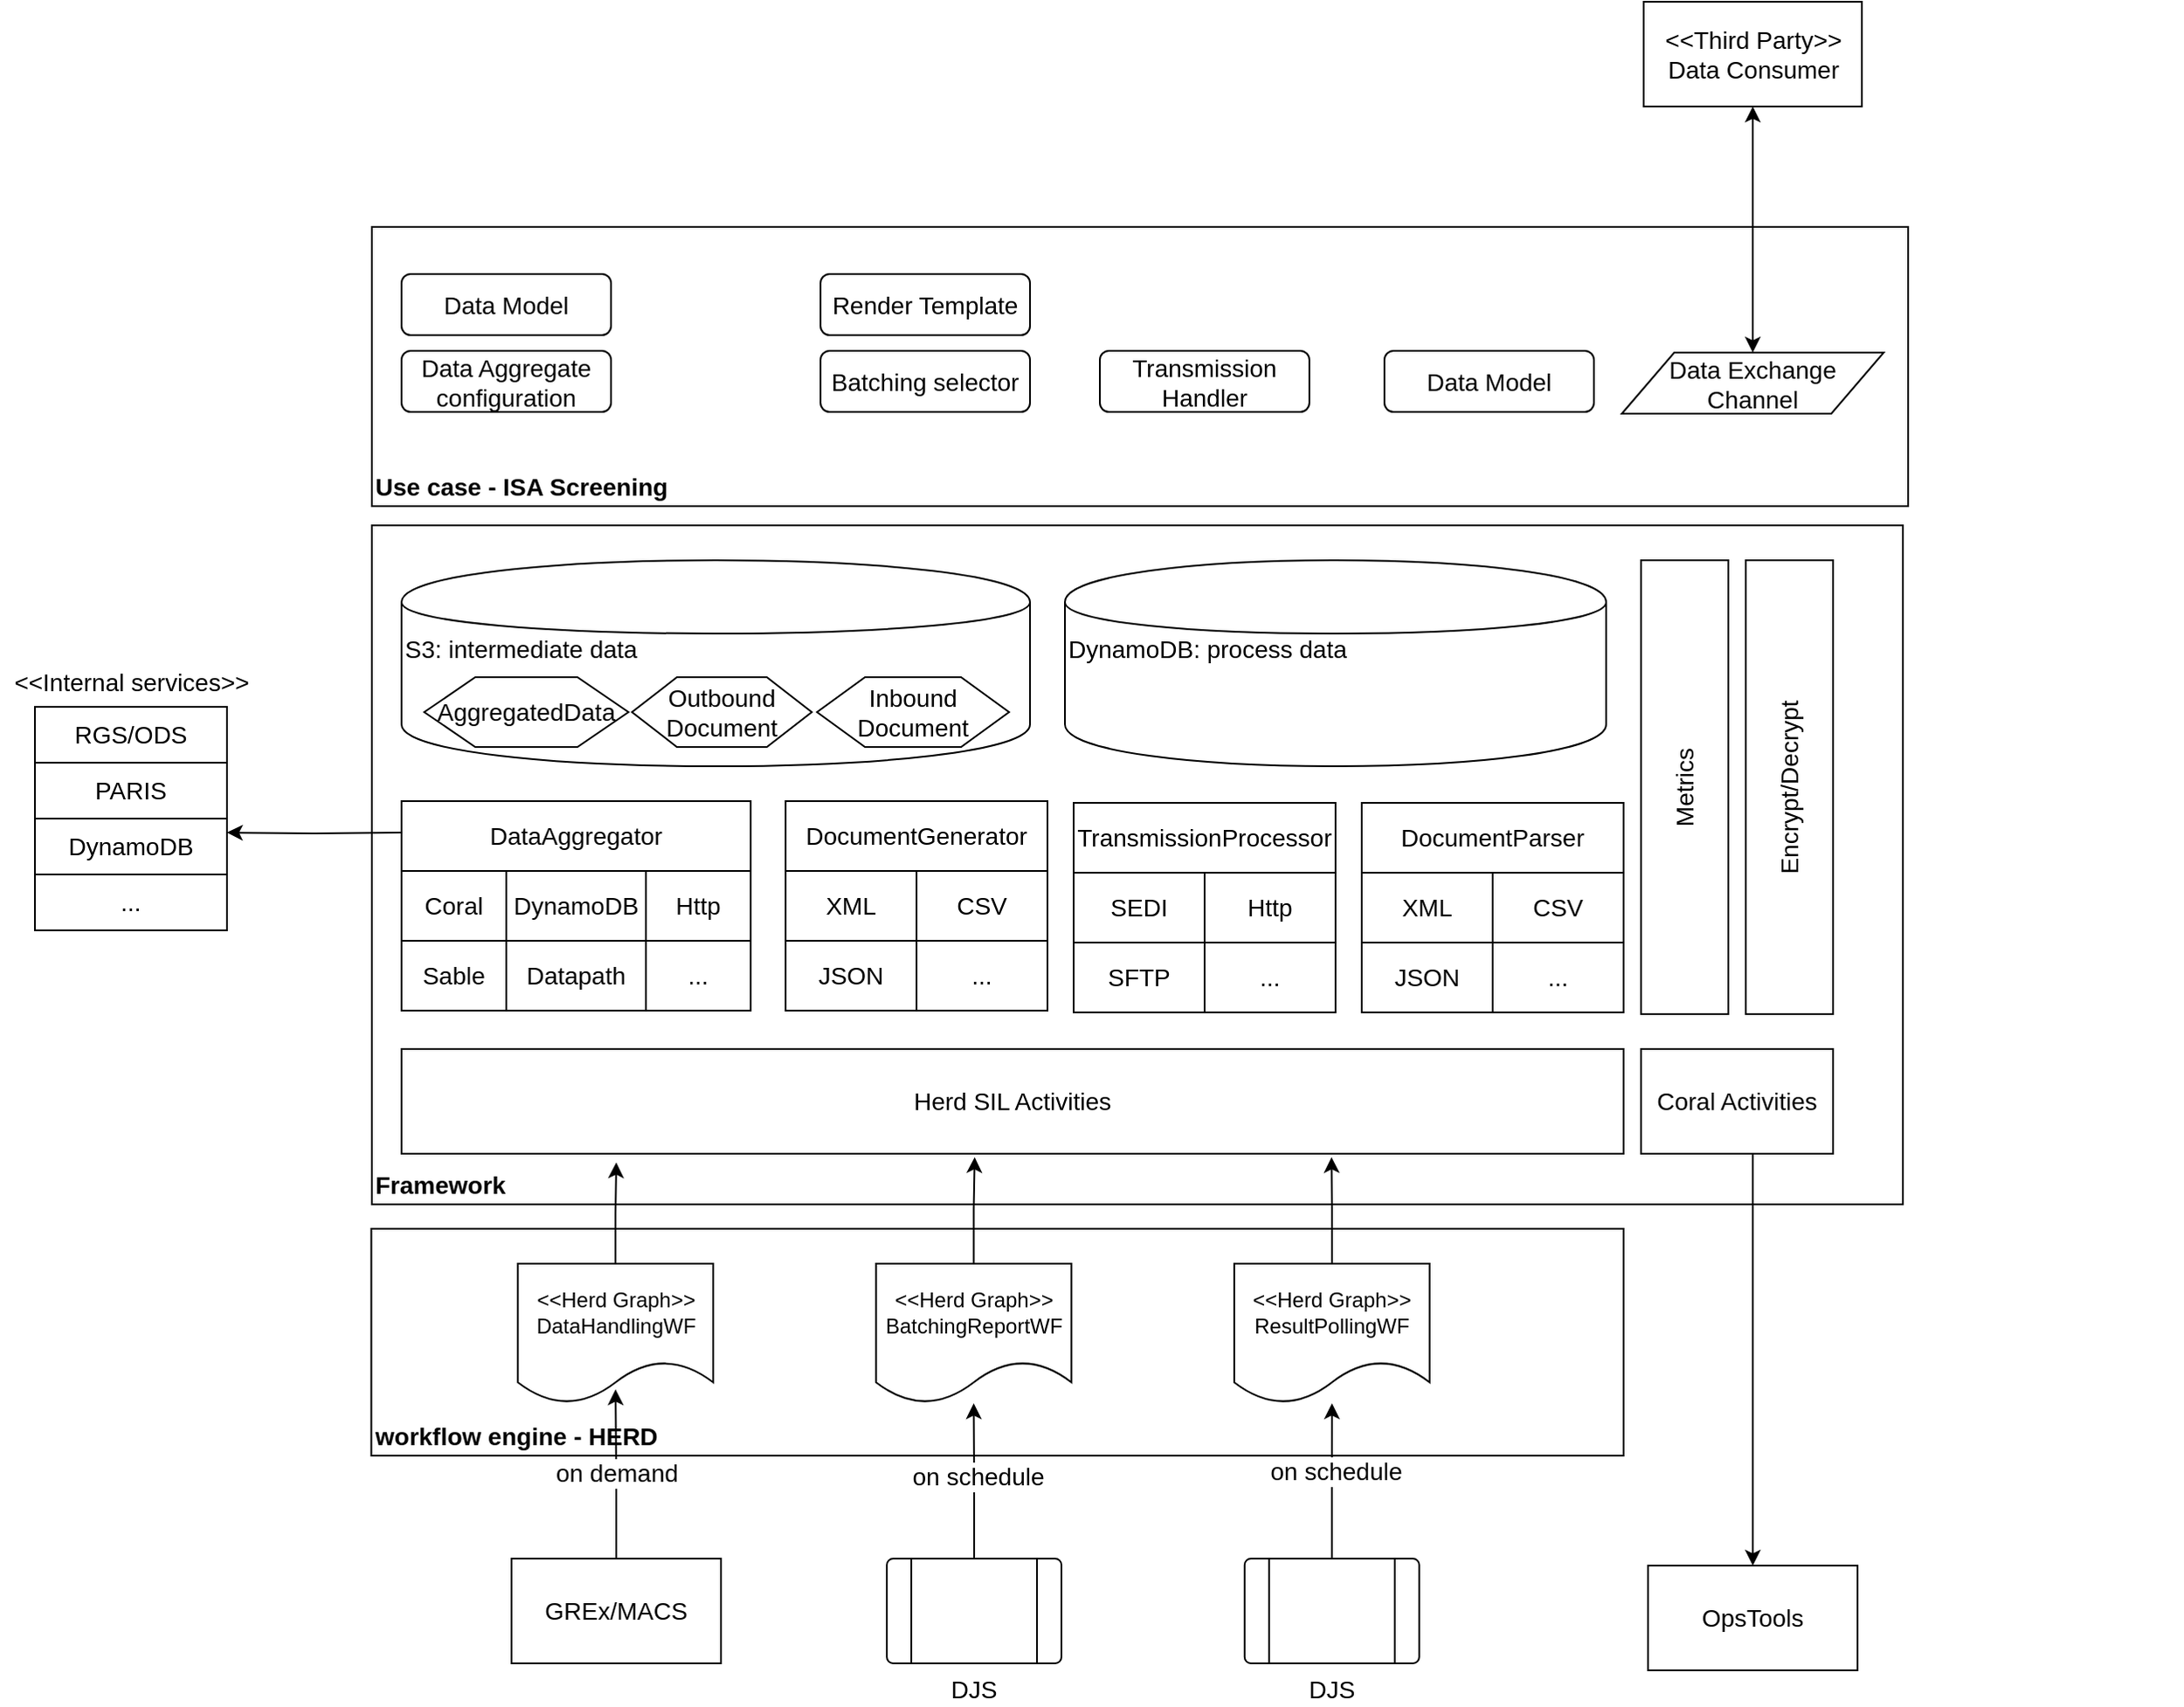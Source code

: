 <mxfile version="12.4.2" type="github" pages="1">
  <diagram id="IsdMuzBa5LZ4HM4UeDoA" name="Page-1">
    <mxGraphModel dx="3310" dy="476" grid="1" gridSize="10" guides="1" tooltips="1" connect="1" arrows="1" fold="1" page="1" pageScale="1" pageWidth="1169" pageHeight="827" math="0" shadow="0">
      <root>
        <mxCell id="0"/>
        <mxCell id="1" parent="0"/>
        <mxCell id="XGGbo2MG5czj7z2PlUCv-52" value="" style="group" vertex="1" connectable="0" parent="1">
          <mxGeometry x="-400" y="1129" width="470" height="230" as="geometry"/>
        </mxCell>
        <mxCell id="XGGbo2MG5czj7z2PlUCv-7" value="Framework" style="rounded=0;whiteSpace=wrap;html=1;fontSize=14;align=left;verticalAlign=bottom;fontStyle=1" vertex="1" parent="XGGbo2MG5czj7z2PlUCv-52">
          <mxGeometry x="-567" y="-159" width="877" height="389" as="geometry"/>
        </mxCell>
        <mxCell id="XGGbo2MG5czj7z2PlUCv-53" value="DocumentParser" style="rounded=0;whiteSpace=wrap;html=1;fontSize=14;" vertex="1" parent="XGGbo2MG5czj7z2PlUCv-52">
          <mxGeometry width="150" height="40" as="geometry"/>
        </mxCell>
        <mxCell id="XGGbo2MG5czj7z2PlUCv-54" value="XML" style="rounded=0;whiteSpace=wrap;html=1;fontSize=14;" vertex="1" parent="XGGbo2MG5czj7z2PlUCv-52">
          <mxGeometry y="40" width="75" height="40" as="geometry"/>
        </mxCell>
        <mxCell id="XGGbo2MG5czj7z2PlUCv-55" value="CSV" style="rounded=0;whiteSpace=wrap;html=1;fontSize=14;" vertex="1" parent="XGGbo2MG5czj7z2PlUCv-52">
          <mxGeometry x="75" y="40" width="75" height="40" as="geometry"/>
        </mxCell>
        <mxCell id="XGGbo2MG5czj7z2PlUCv-56" value="JSON" style="rounded=0;whiteSpace=wrap;html=1;fontSize=14;" vertex="1" parent="XGGbo2MG5czj7z2PlUCv-52">
          <mxGeometry y="80" width="75" height="40" as="geometry"/>
        </mxCell>
        <mxCell id="XGGbo2MG5czj7z2PlUCv-57" value="..." style="rounded=0;whiteSpace=wrap;html=1;fontSize=14;" vertex="1" parent="XGGbo2MG5czj7z2PlUCv-52">
          <mxGeometry x="75" y="80" width="75" height="40" as="geometry"/>
        </mxCell>
        <mxCell id="XGGbo2MG5czj7z2PlUCv-74" value="Herd SIL Activities" style="rounded=0;whiteSpace=wrap;html=1;fontSize=14;align=center;" vertex="1" parent="XGGbo2MG5czj7z2PlUCv-52">
          <mxGeometry x="-550" y="141" width="700" height="60" as="geometry"/>
        </mxCell>
        <mxCell id="XGGbo2MG5czj7z2PlUCv-75" value="Coral Activities" style="rounded=0;whiteSpace=wrap;html=1;fontSize=14;align=center;" vertex="1" parent="XGGbo2MG5czj7z2PlUCv-52">
          <mxGeometry x="160" y="141" width="110" height="60" as="geometry"/>
        </mxCell>
        <mxCell id="XGGbo2MG5czj7z2PlUCv-99" value="DynamoDB: process data" style="shape=cylinder;whiteSpace=wrap;html=1;boundedLbl=1;backgroundOutline=1;fontSize=14;align=left;verticalAlign=top;" vertex="1" parent="XGGbo2MG5czj7z2PlUCv-52">
          <mxGeometry x="-170" y="-139" width="310" height="118" as="geometry"/>
        </mxCell>
        <mxCell id="XGGbo2MG5czj7z2PlUCv-60" value="S3: intermediate data" style="shape=cylinder;whiteSpace=wrap;html=1;boundedLbl=1;backgroundOutline=1;fontSize=14;align=left;verticalAlign=top;" vertex="1" parent="XGGbo2MG5czj7z2PlUCv-52">
          <mxGeometry x="-550" y="-139" width="360" height="118" as="geometry"/>
        </mxCell>
        <mxCell id="XGGbo2MG5czj7z2PlUCv-6" value="" style="group" vertex="1" connectable="0" parent="1">
          <mxGeometry x="-930" y="1373" width="830" height="130" as="geometry"/>
        </mxCell>
        <mxCell id="XGGbo2MG5czj7z2PlUCv-2" value="workflow engine - HERD" style="rounded=0;whiteSpace=wrap;html=1;align=left;verticalAlign=bottom;fontStyle=1;fontSize=14;" vertex="1" parent="XGGbo2MG5czj7z2PlUCv-6">
          <mxGeometry x="-37.3" width="717.3" height="130" as="geometry"/>
        </mxCell>
        <mxCell id="XGGbo2MG5czj7z2PlUCv-3" value="&amp;lt;&amp;lt;Herd Graph&amp;gt;&amp;gt;&lt;br&gt;DataHandlingWF" style="shape=document;whiteSpace=wrap;html=1;boundedLbl=1;" vertex="1" parent="XGGbo2MG5czj7z2PlUCv-6">
          <mxGeometry x="46.629" y="20" width="111.91" height="80" as="geometry"/>
        </mxCell>
        <mxCell id="XGGbo2MG5czj7z2PlUCv-4" value="&amp;lt;&amp;lt;Herd Graph&amp;gt;&amp;gt;&lt;br&gt;BatchingReportWF" style="shape=document;whiteSpace=wrap;html=1;boundedLbl=1;" vertex="1" parent="XGGbo2MG5czj7z2PlUCv-6">
          <mxGeometry x="251.798" y="20" width="111.91" height="80" as="geometry"/>
        </mxCell>
        <mxCell id="XGGbo2MG5czj7z2PlUCv-5" value="&amp;lt;&amp;lt;Herd Graph&amp;gt;&amp;gt;&lt;br&gt;ResultPollingWF" style="shape=document;whiteSpace=wrap;html=1;boundedLbl=1;" vertex="1" parent="XGGbo2MG5czj7z2PlUCv-6">
          <mxGeometry x="456.966" y="20" width="111.91" height="80" as="geometry"/>
        </mxCell>
        <mxCell id="XGGbo2MG5czj7z2PlUCv-8" value="Use case - ISA Screening" style="rounded=0;whiteSpace=wrap;html=1;fontSize=14;align=left;verticalAlign=bottom;fontStyle=1" vertex="1" parent="1">
          <mxGeometry x="-967" y="799" width="880" height="160" as="geometry"/>
        </mxCell>
        <mxCell id="XGGbo2MG5czj7z2PlUCv-14" style="edgeStyle=orthogonalEdgeStyle;rounded=0;orthogonalLoop=1;jettySize=auto;html=1;fontSize=14;" edge="1" parent="1" source="XGGbo2MG5czj7z2PlUCv-9" target="XGGbo2MG5czj7z2PlUCv-4">
          <mxGeometry relative="1" as="geometry"/>
        </mxCell>
        <mxCell id="XGGbo2MG5czj7z2PlUCv-96" value="on schedule" style="text;html=1;align=center;verticalAlign=middle;resizable=0;points=[];;labelBackgroundColor=#ffffff;fontSize=14;" vertex="1" connectable="0" parent="XGGbo2MG5czj7z2PlUCv-14">
          <mxGeometry x="0.08" y="-2" relative="1" as="geometry">
            <mxPoint as="offset"/>
          </mxGeometry>
        </mxCell>
        <mxCell id="XGGbo2MG5czj7z2PlUCv-9" value="DJS" style="verticalLabelPosition=bottom;verticalAlign=top;html=1;shape=process;whiteSpace=wrap;rounded=1;size=0.14;arcSize=6;fontSize=14;" vertex="1" parent="1">
          <mxGeometry x="-672" y="1562" width="100" height="60" as="geometry"/>
        </mxCell>
        <mxCell id="XGGbo2MG5czj7z2PlUCv-16" style="edgeStyle=orthogonalEdgeStyle;rounded=0;orthogonalLoop=1;jettySize=auto;html=1;fontSize=14;" edge="1" parent="1" source="XGGbo2MG5czj7z2PlUCv-15" target="XGGbo2MG5czj7z2PlUCv-5">
          <mxGeometry relative="1" as="geometry"/>
        </mxCell>
        <mxCell id="XGGbo2MG5czj7z2PlUCv-97" value="on schedule" style="text;html=1;align=center;verticalAlign=middle;resizable=0;points=[];;labelBackgroundColor=#ffffff;fontSize=14;" vertex="1" connectable="0" parent="XGGbo2MG5czj7z2PlUCv-16">
          <mxGeometry x="0.12" y="-2" relative="1" as="geometry">
            <mxPoint as="offset"/>
          </mxGeometry>
        </mxCell>
        <mxCell id="XGGbo2MG5czj7z2PlUCv-15" value="DJS" style="verticalLabelPosition=bottom;verticalAlign=top;html=1;shape=process;whiteSpace=wrap;rounded=1;size=0.14;arcSize=6;fontSize=14;" vertex="1" parent="1">
          <mxGeometry x="-467.08" y="1562" width="100" height="60" as="geometry"/>
        </mxCell>
        <mxCell id="XGGbo2MG5czj7z2PlUCv-18" style="edgeStyle=orthogonalEdgeStyle;rounded=0;orthogonalLoop=1;jettySize=auto;html=1;entryX=0.5;entryY=0.9;entryDx=0;entryDy=0;entryPerimeter=0;fontSize=14;" edge="1" parent="1" source="XGGbo2MG5czj7z2PlUCv-17" target="XGGbo2MG5czj7z2PlUCv-3">
          <mxGeometry relative="1" as="geometry"/>
        </mxCell>
        <mxCell id="XGGbo2MG5czj7z2PlUCv-95" value="on demand" style="text;html=1;align=center;verticalAlign=middle;resizable=0;points=[];;labelBackgroundColor=#ffffff;fontSize=14;" vertex="1" connectable="0" parent="XGGbo2MG5czj7z2PlUCv-18">
          <mxGeometry x="0.018" relative="1" as="geometry">
            <mxPoint as="offset"/>
          </mxGeometry>
        </mxCell>
        <mxCell id="XGGbo2MG5czj7z2PlUCv-17" value="GREx/MACS" style="rounded=0;whiteSpace=wrap;html=1;fontSize=14;" vertex="1" parent="1">
          <mxGeometry x="-887" y="1562" width="120" height="60" as="geometry"/>
        </mxCell>
        <mxCell id="XGGbo2MG5czj7z2PlUCv-22" value="Data Model" style="rounded=1;whiteSpace=wrap;html=1;fontSize=14;" vertex="1" parent="1">
          <mxGeometry x="-950" y="826" width="120" height="35" as="geometry"/>
        </mxCell>
        <mxCell id="XGGbo2MG5czj7z2PlUCv-24" value="Render Template" style="rounded=1;whiteSpace=wrap;html=1;fontSize=14;" vertex="1" parent="1">
          <mxGeometry x="-710" y="826" width="120" height="35" as="geometry"/>
        </mxCell>
        <mxCell id="XGGbo2MG5czj7z2PlUCv-25" value="Batching selector" style="rounded=1;whiteSpace=wrap;html=1;fontSize=14;" vertex="1" parent="1">
          <mxGeometry x="-710" y="870" width="120" height="35" as="geometry"/>
        </mxCell>
        <mxCell id="XGGbo2MG5czj7z2PlUCv-26" value="Transmission Handler" style="rounded=1;whiteSpace=wrap;html=1;fontSize=14;" vertex="1" parent="1">
          <mxGeometry x="-550" y="870" width="120" height="35" as="geometry"/>
        </mxCell>
        <mxCell id="XGGbo2MG5czj7z2PlUCv-28" value="Data Aggregate&lt;br&gt;configuration" style="rounded=1;whiteSpace=wrap;html=1;fontSize=14;" vertex="1" parent="1">
          <mxGeometry x="-950" y="870" width="120" height="35" as="geometry"/>
        </mxCell>
        <mxCell id="XGGbo2MG5czj7z2PlUCv-36" value="" style="group" vertex="1" connectable="0" parent="1">
          <mxGeometry x="-950" y="1108" width="200" height="140" as="geometry"/>
        </mxCell>
        <mxCell id="XGGbo2MG5czj7z2PlUCv-29" value="DataAggregator" style="rounded=0;whiteSpace=wrap;html=1;fontSize=14;" vertex="1" parent="XGGbo2MG5czj7z2PlUCv-36">
          <mxGeometry y="20" width="200" height="40" as="geometry"/>
        </mxCell>
        <mxCell id="XGGbo2MG5czj7z2PlUCv-30" value="Coral" style="rounded=0;whiteSpace=wrap;html=1;fontSize=14;" vertex="1" parent="XGGbo2MG5czj7z2PlUCv-36">
          <mxGeometry y="60" width="60" height="40" as="geometry"/>
        </mxCell>
        <mxCell id="XGGbo2MG5czj7z2PlUCv-31" value="DynamoDB" style="rounded=0;whiteSpace=wrap;html=1;fontSize=14;" vertex="1" parent="XGGbo2MG5czj7z2PlUCv-36">
          <mxGeometry x="60" y="60" width="80" height="40" as="geometry"/>
        </mxCell>
        <mxCell id="XGGbo2MG5czj7z2PlUCv-32" value="Http" style="rounded=0;whiteSpace=wrap;html=1;fontSize=14;" vertex="1" parent="XGGbo2MG5czj7z2PlUCv-36">
          <mxGeometry x="140" y="60" width="60" height="40" as="geometry"/>
        </mxCell>
        <mxCell id="XGGbo2MG5czj7z2PlUCv-33" value="Sable" style="rounded=0;whiteSpace=wrap;html=1;fontSize=14;" vertex="1" parent="XGGbo2MG5czj7z2PlUCv-36">
          <mxGeometry y="100" width="60" height="40" as="geometry"/>
        </mxCell>
        <mxCell id="XGGbo2MG5czj7z2PlUCv-34" value="Datapath" style="rounded=0;whiteSpace=wrap;html=1;fontSize=14;" vertex="1" parent="XGGbo2MG5czj7z2PlUCv-36">
          <mxGeometry x="60" y="100" width="80" height="40" as="geometry"/>
        </mxCell>
        <mxCell id="XGGbo2MG5czj7z2PlUCv-35" value="..." style="rounded=0;whiteSpace=wrap;html=1;fontSize=14;" vertex="1" parent="XGGbo2MG5czj7z2PlUCv-36">
          <mxGeometry x="140" y="100" width="60" height="40" as="geometry"/>
        </mxCell>
        <mxCell id="XGGbo2MG5czj7z2PlUCv-38" value="AggregatedData" style="shape=hexagon;perimeter=hexagonPerimeter2;whiteSpace=wrap;html=1;fontSize=14;" vertex="1" parent="1">
          <mxGeometry x="-937" y="1057" width="117" height="40" as="geometry"/>
        </mxCell>
        <mxCell id="XGGbo2MG5czj7z2PlUCv-49" value="Outbound&lt;br&gt;Document" style="shape=hexagon;perimeter=hexagonPerimeter2;whiteSpace=wrap;html=1;fontSize=14;" vertex="1" parent="1">
          <mxGeometry x="-818" y="1057" width="103" height="40" as="geometry"/>
        </mxCell>
        <mxCell id="XGGbo2MG5czj7z2PlUCv-50" value="" style="group" vertex="1" connectable="0" parent="1">
          <mxGeometry x="-565" y="1129" width="150" height="120" as="geometry"/>
        </mxCell>
        <mxCell id="XGGbo2MG5czj7z2PlUCv-44" value="TransmissionProcessor" style="rounded=0;whiteSpace=wrap;html=1;fontSize=14;" vertex="1" parent="XGGbo2MG5czj7z2PlUCv-50">
          <mxGeometry width="150" height="40" as="geometry"/>
        </mxCell>
        <mxCell id="XGGbo2MG5czj7z2PlUCv-45" value="SEDI" style="rounded=0;whiteSpace=wrap;html=1;fontSize=14;" vertex="1" parent="XGGbo2MG5czj7z2PlUCv-50">
          <mxGeometry y="40" width="75" height="40" as="geometry"/>
        </mxCell>
        <mxCell id="XGGbo2MG5czj7z2PlUCv-46" value="Http" style="rounded=0;whiteSpace=wrap;html=1;fontSize=14;" vertex="1" parent="XGGbo2MG5czj7z2PlUCv-50">
          <mxGeometry x="75" y="40" width="75" height="40" as="geometry"/>
        </mxCell>
        <mxCell id="XGGbo2MG5czj7z2PlUCv-47" value="SFTP" style="rounded=0;whiteSpace=wrap;html=1;fontSize=14;" vertex="1" parent="XGGbo2MG5czj7z2PlUCv-50">
          <mxGeometry y="80" width="75" height="40" as="geometry"/>
        </mxCell>
        <mxCell id="XGGbo2MG5czj7z2PlUCv-48" value="..." style="rounded=0;whiteSpace=wrap;html=1;fontSize=14;" vertex="1" parent="XGGbo2MG5czj7z2PlUCv-50">
          <mxGeometry x="75" y="80" width="75" height="40" as="geometry"/>
        </mxCell>
        <mxCell id="XGGbo2MG5czj7z2PlUCv-51" value="" style="group" vertex="1" connectable="0" parent="1">
          <mxGeometry x="-730" y="1128" width="150" height="120" as="geometry"/>
        </mxCell>
        <mxCell id="XGGbo2MG5czj7z2PlUCv-39" value="DocumentGenerator" style="rounded=0;whiteSpace=wrap;html=1;fontSize=14;" vertex="1" parent="XGGbo2MG5czj7z2PlUCv-51">
          <mxGeometry width="150" height="40" as="geometry"/>
        </mxCell>
        <mxCell id="XGGbo2MG5czj7z2PlUCv-40" value="XML" style="rounded=0;whiteSpace=wrap;html=1;fontSize=14;" vertex="1" parent="XGGbo2MG5czj7z2PlUCv-51">
          <mxGeometry y="40" width="75" height="40" as="geometry"/>
        </mxCell>
        <mxCell id="XGGbo2MG5czj7z2PlUCv-41" value="CSV" style="rounded=0;whiteSpace=wrap;html=1;fontSize=14;" vertex="1" parent="XGGbo2MG5czj7z2PlUCv-51">
          <mxGeometry x="75" y="40" width="75" height="40" as="geometry"/>
        </mxCell>
        <mxCell id="XGGbo2MG5czj7z2PlUCv-42" value="JSON" style="rounded=0;whiteSpace=wrap;html=1;fontSize=14;" vertex="1" parent="XGGbo2MG5czj7z2PlUCv-51">
          <mxGeometry y="80" width="75" height="40" as="geometry"/>
        </mxCell>
        <mxCell id="XGGbo2MG5czj7z2PlUCv-43" value="..." style="rounded=0;whiteSpace=wrap;html=1;fontSize=14;" vertex="1" parent="XGGbo2MG5czj7z2PlUCv-51">
          <mxGeometry x="75" y="80" width="75" height="40" as="geometry"/>
        </mxCell>
        <mxCell id="XGGbo2MG5czj7z2PlUCv-58" value="Inbound&lt;br&gt;Document" style="shape=hexagon;perimeter=hexagonPerimeter2;whiteSpace=wrap;html=1;fontSize=14;" vertex="1" parent="1">
          <mxGeometry x="-712" y="1057" width="110" height="40" as="geometry"/>
        </mxCell>
        <mxCell id="XGGbo2MG5czj7z2PlUCv-61" value="Data Model" style="rounded=1;whiteSpace=wrap;html=1;fontSize=14;" vertex="1" parent="1">
          <mxGeometry x="-387" y="870" width="120" height="35" as="geometry"/>
        </mxCell>
        <mxCell id="XGGbo2MG5czj7z2PlUCv-62" value="Metrics" style="rounded=0;whiteSpace=wrap;html=1;fontSize=14;align=center;horizontal=0;" vertex="1" parent="1">
          <mxGeometry x="-240" y="990" width="50" height="260" as="geometry"/>
        </mxCell>
        <mxCell id="XGGbo2MG5czj7z2PlUCv-65" value="Encrypt/Decrypt" style="rounded=0;whiteSpace=wrap;html=1;fontSize=14;align=center;horizontal=0;" vertex="1" parent="1">
          <mxGeometry x="-180" y="990" width="50" height="260" as="geometry"/>
        </mxCell>
        <mxCell id="XGGbo2MG5czj7z2PlUCv-70" style="edgeStyle=orthogonalEdgeStyle;rounded=0;orthogonalLoop=1;jettySize=auto;html=1;entryX=1;entryY=0.25;entryDx=0;entryDy=0;fontSize=14;" edge="1" parent="1" target="XGGbo2MG5czj7z2PlUCv-69">
          <mxGeometry relative="1" as="geometry">
            <mxPoint x="-950" y="1146" as="sourcePoint"/>
          </mxGeometry>
        </mxCell>
        <mxCell id="XGGbo2MG5czj7z2PlUCv-80" style="edgeStyle=orthogonalEdgeStyle;rounded=0;orthogonalLoop=1;jettySize=auto;html=1;fontSize=14;" edge="1" parent="1" source="XGGbo2MG5czj7z2PlUCv-3">
          <mxGeometry relative="1" as="geometry">
            <mxPoint x="-827" y="1335" as="targetPoint"/>
          </mxGeometry>
        </mxCell>
        <mxCell id="XGGbo2MG5czj7z2PlUCv-81" style="edgeStyle=orthogonalEdgeStyle;rounded=0;orthogonalLoop=1;jettySize=auto;html=1;fontSize=14;entryX=0.469;entryY=1.033;entryDx=0;entryDy=0;entryPerimeter=0;" edge="1" parent="1" source="XGGbo2MG5czj7z2PlUCv-4" target="XGGbo2MG5czj7z2PlUCv-74">
          <mxGeometry relative="1" as="geometry"/>
        </mxCell>
        <mxCell id="XGGbo2MG5czj7z2PlUCv-82" style="edgeStyle=orthogonalEdgeStyle;rounded=0;orthogonalLoop=1;jettySize=auto;html=1;entryX=0.761;entryY=1.033;entryDx=0;entryDy=0;entryPerimeter=0;fontSize=14;" edge="1" parent="1" source="XGGbo2MG5czj7z2PlUCv-5" target="XGGbo2MG5czj7z2PlUCv-74">
          <mxGeometry relative="1" as="geometry"/>
        </mxCell>
        <mxCell id="XGGbo2MG5czj7z2PlUCv-93" style="edgeStyle=orthogonalEdgeStyle;rounded=0;orthogonalLoop=1;jettySize=auto;html=1;entryX=0.5;entryY=1;entryDx=0;entryDy=0;fontSize=14;startArrow=classic;startFill=1;" edge="1" parent="1" source="XGGbo2MG5czj7z2PlUCv-90" target="XGGbo2MG5czj7z2PlUCv-91">
          <mxGeometry relative="1" as="geometry"/>
        </mxCell>
        <mxCell id="XGGbo2MG5czj7z2PlUCv-90" value="&lt;span style=&quot;white-space: normal&quot;&gt;Data Exchange Channel&lt;/span&gt;" style="shape=parallelogram;perimeter=parallelogramPerimeter;whiteSpace=wrap;html=1;fontSize=14;align=center;" vertex="1" parent="1">
          <mxGeometry x="-251" y="871" width="150" height="35" as="geometry"/>
        </mxCell>
        <mxCell id="XGGbo2MG5czj7z2PlUCv-91" value="&amp;lt;&amp;lt;Third Party&amp;gt;&amp;gt;&lt;br&gt;Data Consumer" style="rounded=0;whiteSpace=wrap;html=1;fontSize=14;align=center;" vertex="1" parent="1">
          <mxGeometry x="-238.5" y="670" width="125" height="60" as="geometry"/>
        </mxCell>
        <mxCell id="XGGbo2MG5czj7z2PlUCv-103" value="" style="group" vertex="1" connectable="0" parent="1">
          <mxGeometry x="-1180" y="1050" width="150" height="152" as="geometry"/>
        </mxCell>
        <mxCell id="XGGbo2MG5czj7z2PlUCv-77" value="" style="group" vertex="1" connectable="0" parent="XGGbo2MG5czj7z2PlUCv-103">
          <mxGeometry x="20" y="24" width="110" height="128" as="geometry"/>
        </mxCell>
        <mxCell id="XGGbo2MG5czj7z2PlUCv-67" value="RGS/ODS" style="rounded=0;whiteSpace=wrap;html=1;fontSize=14;align=center;" vertex="1" parent="XGGbo2MG5czj7z2PlUCv-77">
          <mxGeometry width="110" height="32" as="geometry"/>
        </mxCell>
        <mxCell id="XGGbo2MG5czj7z2PlUCv-68" value="PARIS" style="rounded=0;whiteSpace=wrap;html=1;fontSize=14;align=center;" vertex="1" parent="XGGbo2MG5czj7z2PlUCv-77">
          <mxGeometry y="32" width="110" height="32" as="geometry"/>
        </mxCell>
        <mxCell id="XGGbo2MG5czj7z2PlUCv-69" value="DynamoDB" style="rounded=0;whiteSpace=wrap;html=1;fontSize=14;align=center;" vertex="1" parent="XGGbo2MG5czj7z2PlUCv-77">
          <mxGeometry y="64" width="110" height="32" as="geometry"/>
        </mxCell>
        <mxCell id="XGGbo2MG5czj7z2PlUCv-76" value="..." style="rounded=0;whiteSpace=wrap;html=1;fontSize=14;align=center;" vertex="1" parent="XGGbo2MG5czj7z2PlUCv-77">
          <mxGeometry y="96" width="110" height="32" as="geometry"/>
        </mxCell>
        <mxCell id="XGGbo2MG5czj7z2PlUCv-94" value="&amp;lt;&amp;lt;Internal services&amp;gt;&amp;gt;" style="text;html=1;align=center;verticalAlign=middle;resizable=0;points=[];;autosize=1;fontSize=14;" vertex="1" parent="XGGbo2MG5czj7z2PlUCv-103">
          <mxGeometry width="150" height="20" as="geometry"/>
        </mxCell>
        <mxCell id="XGGbo2MG5czj7z2PlUCv-105" style="edgeStyle=orthogonalEdgeStyle;rounded=0;orthogonalLoop=1;jettySize=auto;html=1;entryX=0.582;entryY=1;entryDx=0;entryDy=0;entryPerimeter=0;startArrow=classic;startFill=1;fontSize=14;endArrow=none;endFill=0;" edge="1" parent="1" source="XGGbo2MG5czj7z2PlUCv-104" target="XGGbo2MG5czj7z2PlUCv-75">
          <mxGeometry relative="1" as="geometry"/>
        </mxCell>
        <mxCell id="XGGbo2MG5czj7z2PlUCv-104" value="OpsTools" style="rounded=0;whiteSpace=wrap;html=1;fontSize=14;" vertex="1" parent="1">
          <mxGeometry x="-236" y="1566" width="120" height="60" as="geometry"/>
        </mxCell>
      </root>
    </mxGraphModel>
  </diagram>
</mxfile>

